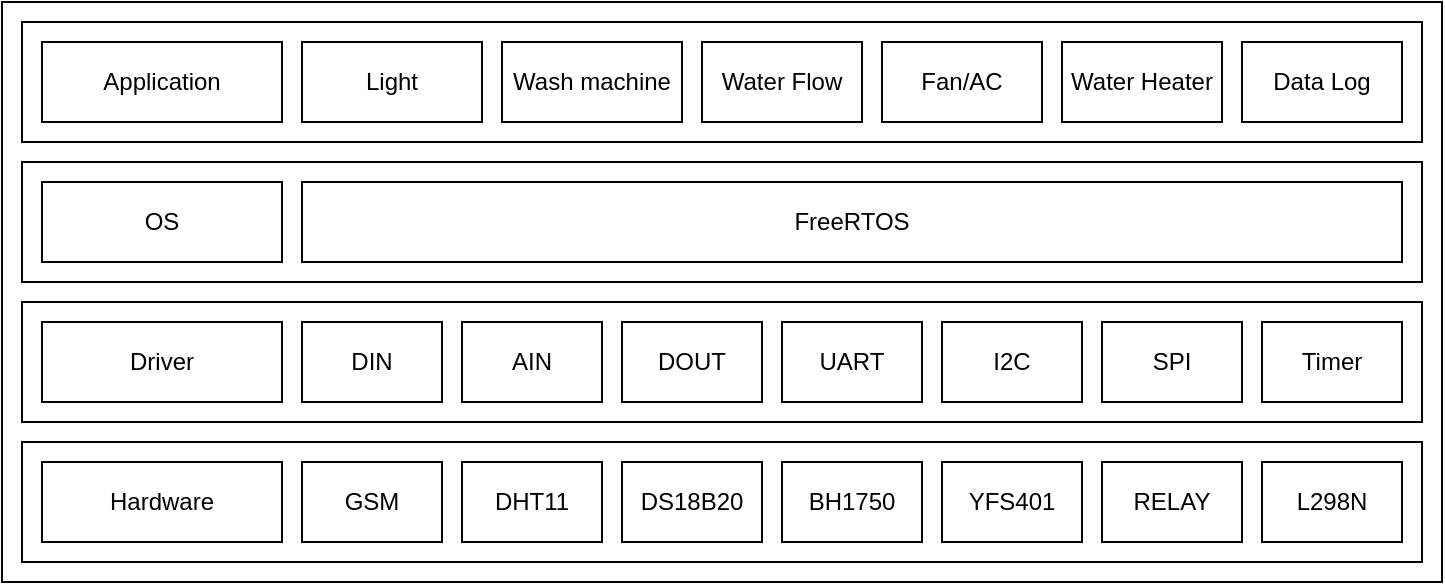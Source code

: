 <mxfile version="18.0.1" type="device"><diagram id="RGz7vAp5GrgMEJPkE68i" name="Page-1"><mxGraphModel dx="1038" dy="649" grid="1" gridSize="10" guides="1" tooltips="1" connect="1" arrows="1" fold="1" page="1" pageScale="1" pageWidth="850" pageHeight="1100" math="0" shadow="0"><root><mxCell id="0"/><mxCell id="1" parent="0"/><mxCell id="yHN1n7WFu5nd5zISZcMB-1" value="" style="rounded=0;whiteSpace=wrap;html=1;" vertex="1" parent="1"><mxGeometry x="20" y="160" width="720" height="290" as="geometry"/></mxCell><mxCell id="yHN1n7WFu5nd5zISZcMB-2" value="" style="rounded=0;whiteSpace=wrap;html=1;" vertex="1" parent="1"><mxGeometry x="30" y="380" width="700" height="60" as="geometry"/></mxCell><mxCell id="yHN1n7WFu5nd5zISZcMB-3" value="" style="rounded=0;whiteSpace=wrap;html=1;" vertex="1" parent="1"><mxGeometry x="30" y="310" width="700" height="60" as="geometry"/></mxCell><mxCell id="yHN1n7WFu5nd5zISZcMB-4" value="" style="rounded=0;whiteSpace=wrap;html=1;" vertex="1" parent="1"><mxGeometry x="30" y="240" width="700" height="60" as="geometry"/></mxCell><mxCell id="yHN1n7WFu5nd5zISZcMB-5" value="" style="rounded=0;whiteSpace=wrap;html=1;" vertex="1" parent="1"><mxGeometry x="30" y="170" width="700" height="60" as="geometry"/></mxCell><mxCell id="yHN1n7WFu5nd5zISZcMB-6" value="Application" style="rounded=0;whiteSpace=wrap;html=1;" vertex="1" parent="1"><mxGeometry x="40" y="180" width="120" height="40" as="geometry"/></mxCell><mxCell id="yHN1n7WFu5nd5zISZcMB-7" value="OS" style="rounded=0;whiteSpace=wrap;html=1;" vertex="1" parent="1"><mxGeometry x="40" y="250" width="120" height="40" as="geometry"/></mxCell><mxCell id="yHN1n7WFu5nd5zISZcMB-8" value="Driver" style="rounded=0;whiteSpace=wrap;html=1;" vertex="1" parent="1"><mxGeometry x="40" y="320" width="120" height="40" as="geometry"/></mxCell><mxCell id="yHN1n7WFu5nd5zISZcMB-9" value="Hardware" style="rounded=0;whiteSpace=wrap;html=1;" vertex="1" parent="1"><mxGeometry x="40" y="390" width="120" height="40" as="geometry"/></mxCell><mxCell id="yHN1n7WFu5nd5zISZcMB-11" value="FreeRTOS" style="rounded=0;whiteSpace=wrap;html=1;" vertex="1" parent="1"><mxGeometry x="170" y="250" width="550" height="40" as="geometry"/></mxCell><mxCell id="yHN1n7WFu5nd5zISZcMB-12" value="GSM" style="rounded=0;whiteSpace=wrap;html=1;" vertex="1" parent="1"><mxGeometry x="170" y="390" width="70" height="40" as="geometry"/></mxCell><mxCell id="yHN1n7WFu5nd5zISZcMB-13" value="DHT11&lt;span style=&quot;color: rgba(0, 0, 0, 0); font-family: monospace; font-size: 0px; text-align: start;&quot;&gt;%3CmxGraphModel%3E%3Croot%3E%3CmxCell%20id%3D%220%22%2F%3E%3CmxCell%20id%3D%221%22%20parent%3D%220%22%2F%3E%3CmxCell%20id%3D%222%22%20value%3D%22ESP32%22%20style%3D%22rounded%3D0%3BwhiteSpace%3Dwrap%3Bhtml%3D1%3B%22%20vertex%3D%221%22%20parent%3D%221%22%3E%3CmxGeometry%20x%3D%22170%22%20y%3D%22390%22%20width%3D%2270%22%20height%3D%2240%22%20as%3D%22geometry%22%2F%3E%3C%2FmxCell%3E%3C%2Froot%3E%3C%2FmxGraphModel%3E&lt;/span&gt;" style="rounded=0;whiteSpace=wrap;html=1;" vertex="1" parent="1"><mxGeometry x="250" y="390" width="70" height="40" as="geometry"/></mxCell><mxCell id="yHN1n7WFu5nd5zISZcMB-14" value="DS18B20" style="rounded=0;whiteSpace=wrap;html=1;" vertex="1" parent="1"><mxGeometry x="330" y="390" width="70" height="40" as="geometry"/></mxCell><mxCell id="yHN1n7WFu5nd5zISZcMB-15" value="BH1750" style="rounded=0;whiteSpace=wrap;html=1;" vertex="1" parent="1"><mxGeometry x="410" y="390" width="70" height="40" as="geometry"/></mxCell><mxCell id="yHN1n7WFu5nd5zISZcMB-17" value="YFS401" style="rounded=0;whiteSpace=wrap;html=1;" vertex="1" parent="1"><mxGeometry x="490" y="390" width="70" height="40" as="geometry"/></mxCell><mxCell id="yHN1n7WFu5nd5zISZcMB-18" value="RELAY" style="rounded=0;whiteSpace=wrap;html=1;" vertex="1" parent="1"><mxGeometry x="570" y="390" width="70" height="40" as="geometry"/></mxCell><mxCell id="yHN1n7WFu5nd5zISZcMB-19" value="L298N" style="rounded=0;whiteSpace=wrap;html=1;" vertex="1" parent="1"><mxGeometry x="650" y="390" width="70" height="40" as="geometry"/></mxCell><mxCell id="yHN1n7WFu5nd5zISZcMB-20" value="DIN" style="rounded=0;whiteSpace=wrap;html=1;" vertex="1" parent="1"><mxGeometry x="170" y="320" width="70" height="40" as="geometry"/></mxCell><mxCell id="yHN1n7WFu5nd5zISZcMB-21" value="AIN" style="rounded=0;whiteSpace=wrap;html=1;" vertex="1" parent="1"><mxGeometry x="250" y="320" width="70" height="40" as="geometry"/></mxCell><mxCell id="yHN1n7WFu5nd5zISZcMB-23" value="I2C" style="rounded=0;whiteSpace=wrap;html=1;" vertex="1" parent="1"><mxGeometry x="490" y="320" width="70" height="40" as="geometry"/></mxCell><mxCell id="yHN1n7WFu5nd5zISZcMB-24" value="DOUT" style="rounded=0;whiteSpace=wrap;html=1;" vertex="1" parent="1"><mxGeometry x="330" y="320" width="70" height="40" as="geometry"/></mxCell><mxCell id="yHN1n7WFu5nd5zISZcMB-25" value="UART" style="rounded=0;whiteSpace=wrap;html=1;" vertex="1" parent="1"><mxGeometry x="410" y="320" width="70" height="40" as="geometry"/></mxCell><mxCell id="yHN1n7WFu5nd5zISZcMB-26" value="SPI" style="rounded=0;whiteSpace=wrap;html=1;" vertex="1" parent="1"><mxGeometry x="570" y="320" width="70" height="40" as="geometry"/></mxCell><mxCell id="yHN1n7WFu5nd5zISZcMB-27" value="Timer" style="rounded=0;whiteSpace=wrap;html=1;" vertex="1" parent="1"><mxGeometry x="650" y="320" width="70" height="40" as="geometry"/></mxCell><mxCell id="yHN1n7WFu5nd5zISZcMB-28" value="Light" style="rounded=0;whiteSpace=wrap;html=1;" vertex="1" parent="1"><mxGeometry x="170" y="180" width="90" height="40" as="geometry"/></mxCell><mxCell id="yHN1n7WFu5nd5zISZcMB-29" value="Wash machine" style="rounded=0;whiteSpace=wrap;html=1;" vertex="1" parent="1"><mxGeometry x="270" y="180" width="90" height="40" as="geometry"/></mxCell><mxCell id="yHN1n7WFu5nd5zISZcMB-30" value="Water Flow" style="rounded=0;whiteSpace=wrap;html=1;" vertex="1" parent="1"><mxGeometry x="370" y="180" width="80" height="40" as="geometry"/></mxCell><mxCell id="yHN1n7WFu5nd5zISZcMB-31" value="Fan/AC" style="rounded=0;whiteSpace=wrap;html=1;" vertex="1" parent="1"><mxGeometry x="460" y="180" width="80" height="40" as="geometry"/></mxCell><mxCell id="yHN1n7WFu5nd5zISZcMB-32" value="Water Heater" style="rounded=0;whiteSpace=wrap;html=1;" vertex="1" parent="1"><mxGeometry x="550" y="180" width="80" height="40" as="geometry"/></mxCell><mxCell id="yHN1n7WFu5nd5zISZcMB-33" value="Data Log" style="rounded=0;whiteSpace=wrap;html=1;" vertex="1" parent="1"><mxGeometry x="640" y="180" width="80" height="40" as="geometry"/></mxCell></root></mxGraphModel></diagram></mxfile>